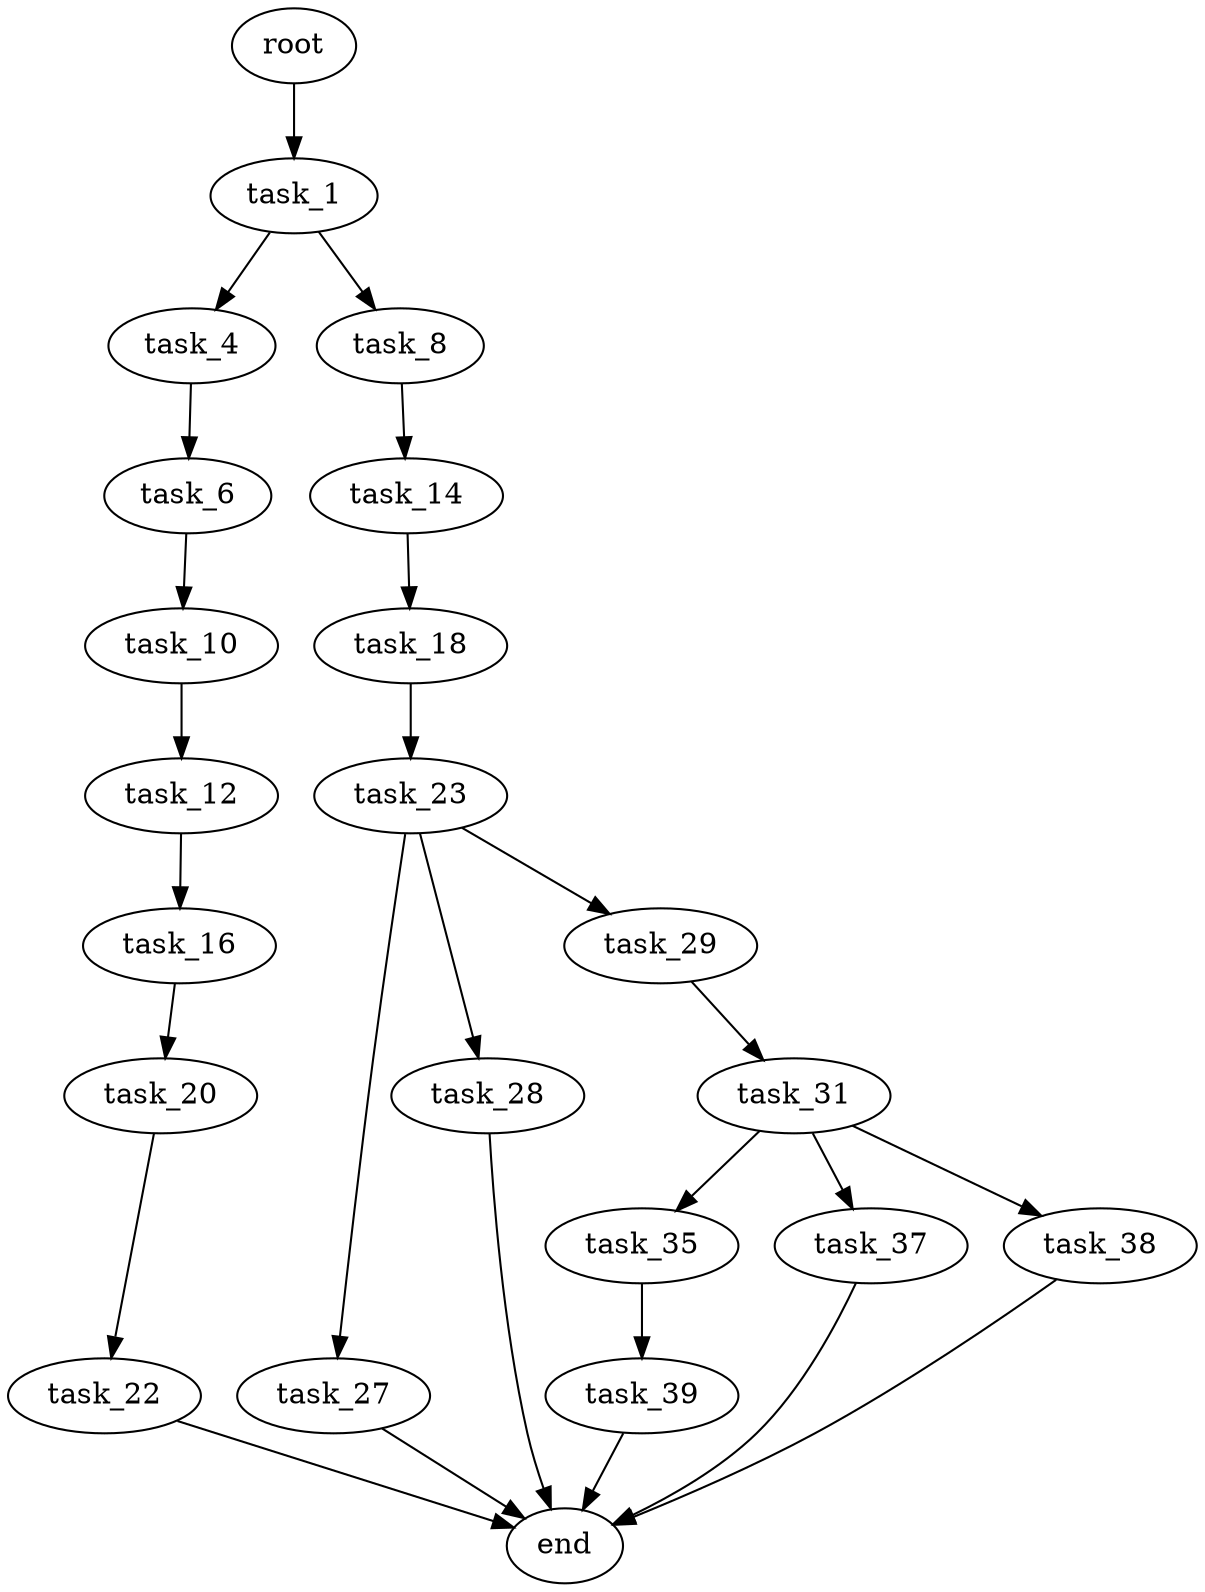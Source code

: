 digraph G {
  root [size="0.000000"];
  task_1 [size="549755813888.000000"];
  task_4 [size="28991029248.000000"];
  task_6 [size="43668651721.000000"];
  task_8 [size="7409911028.000000"];
  task_10 [size="348342770353.000000"];
  task_12 [size="142321656670.000000"];
  task_14 [size="60594470897.000000"];
  task_16 [size="8789133674.000000"];
  task_18 [size="16323260553.000000"];
  task_20 [size="368293445632.000000"];
  task_22 [size="28991029248.000000"];
  task_23 [size="20378211400.000000"];
  task_27 [size="3343492872.000000"];
  task_28 [size="10757711150.000000"];
  task_29 [size="782757789696.000000"];
  task_31 [size="22642802300.000000"];
  task_35 [size="298981692190.000000"];
  task_37 [size="5551012751.000000"];
  task_38 [size="7111886081.000000"];
  task_39 [size="843245124465.000000"];
  end [size="0.000000"];

  root -> task_1 [size="1.000000"];
  task_1 -> task_4 [size="536870912.000000"];
  task_1 -> task_8 [size="536870912.000000"];
  task_4 -> task_6 [size="75497472.000000"];
  task_6 -> task_10 [size="33554432.000000"];
  task_8 -> task_14 [size="838860800.000000"];
  task_10 -> task_12 [size="301989888.000000"];
  task_12 -> task_16 [size="536870912.000000"];
  task_14 -> task_18 [size="134217728.000000"];
  task_16 -> task_20 [size="301989888.000000"];
  task_18 -> task_23 [size="536870912.000000"];
  task_20 -> task_22 [size="411041792.000000"];
  task_22 -> end [size="1.000000"];
  task_23 -> task_27 [size="536870912.000000"];
  task_23 -> task_28 [size="536870912.000000"];
  task_23 -> task_29 [size="536870912.000000"];
  task_27 -> end [size="1.000000"];
  task_28 -> end [size="1.000000"];
  task_29 -> task_31 [size="679477248.000000"];
  task_31 -> task_35 [size="33554432.000000"];
  task_31 -> task_37 [size="33554432.000000"];
  task_31 -> task_38 [size="33554432.000000"];
  task_35 -> task_39 [size="679477248.000000"];
  task_37 -> end [size="1.000000"];
  task_38 -> end [size="1.000000"];
  task_39 -> end [size="1.000000"];
}
